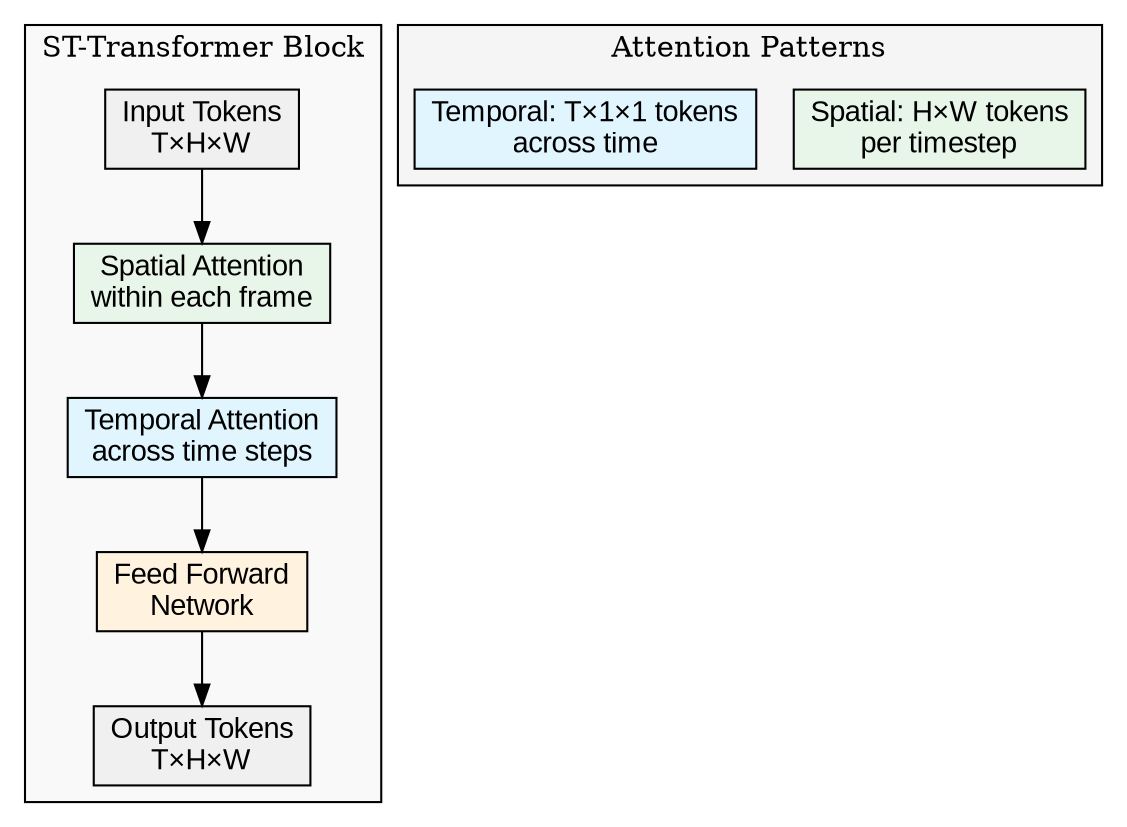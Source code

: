 digraph STTransformer {
    rankdir=TD;
    node [shape=box, style=filled, fontname="Arial"];
    
    subgraph cluster_st_block {
        label="ST-Transformer Block";
        style=filled;
        fillcolor="#f9f9f9";
        
        input_tokens [label="Input Tokens\nT×H×W", fillcolor="#f0f0f0"];
        spatial_attention [label="Spatial Attention\nwithin each frame", fillcolor="#e8f5e9"];
        temporal_attention [label="Temporal Attention\nacross time steps", fillcolor="#e1f5fe"];
        feed_forward [label="Feed Forward\nNetwork", fillcolor="#fff3e0"];
        output_tokens [label="Output Tokens\nT×H×W", fillcolor="#f0f0f0"];
        
        input_tokens -> spatial_attention;
        spatial_attention -> temporal_attention;
        temporal_attention -> feed_forward;
        feed_forward -> output_tokens;
    }
    
    subgraph cluster_attention_patterns {
        label="Attention Patterns";
        style=filled;
        fillcolor="#f5f5f5";
        
        spatial_pattern [label="Spatial: H×W tokens\nper timestep", fillcolor="#e8f5e9"];
        temporal_pattern [label="Temporal: T×1×1 tokens\nacross time", fillcolor="#e1f5fe"];
    }
}

